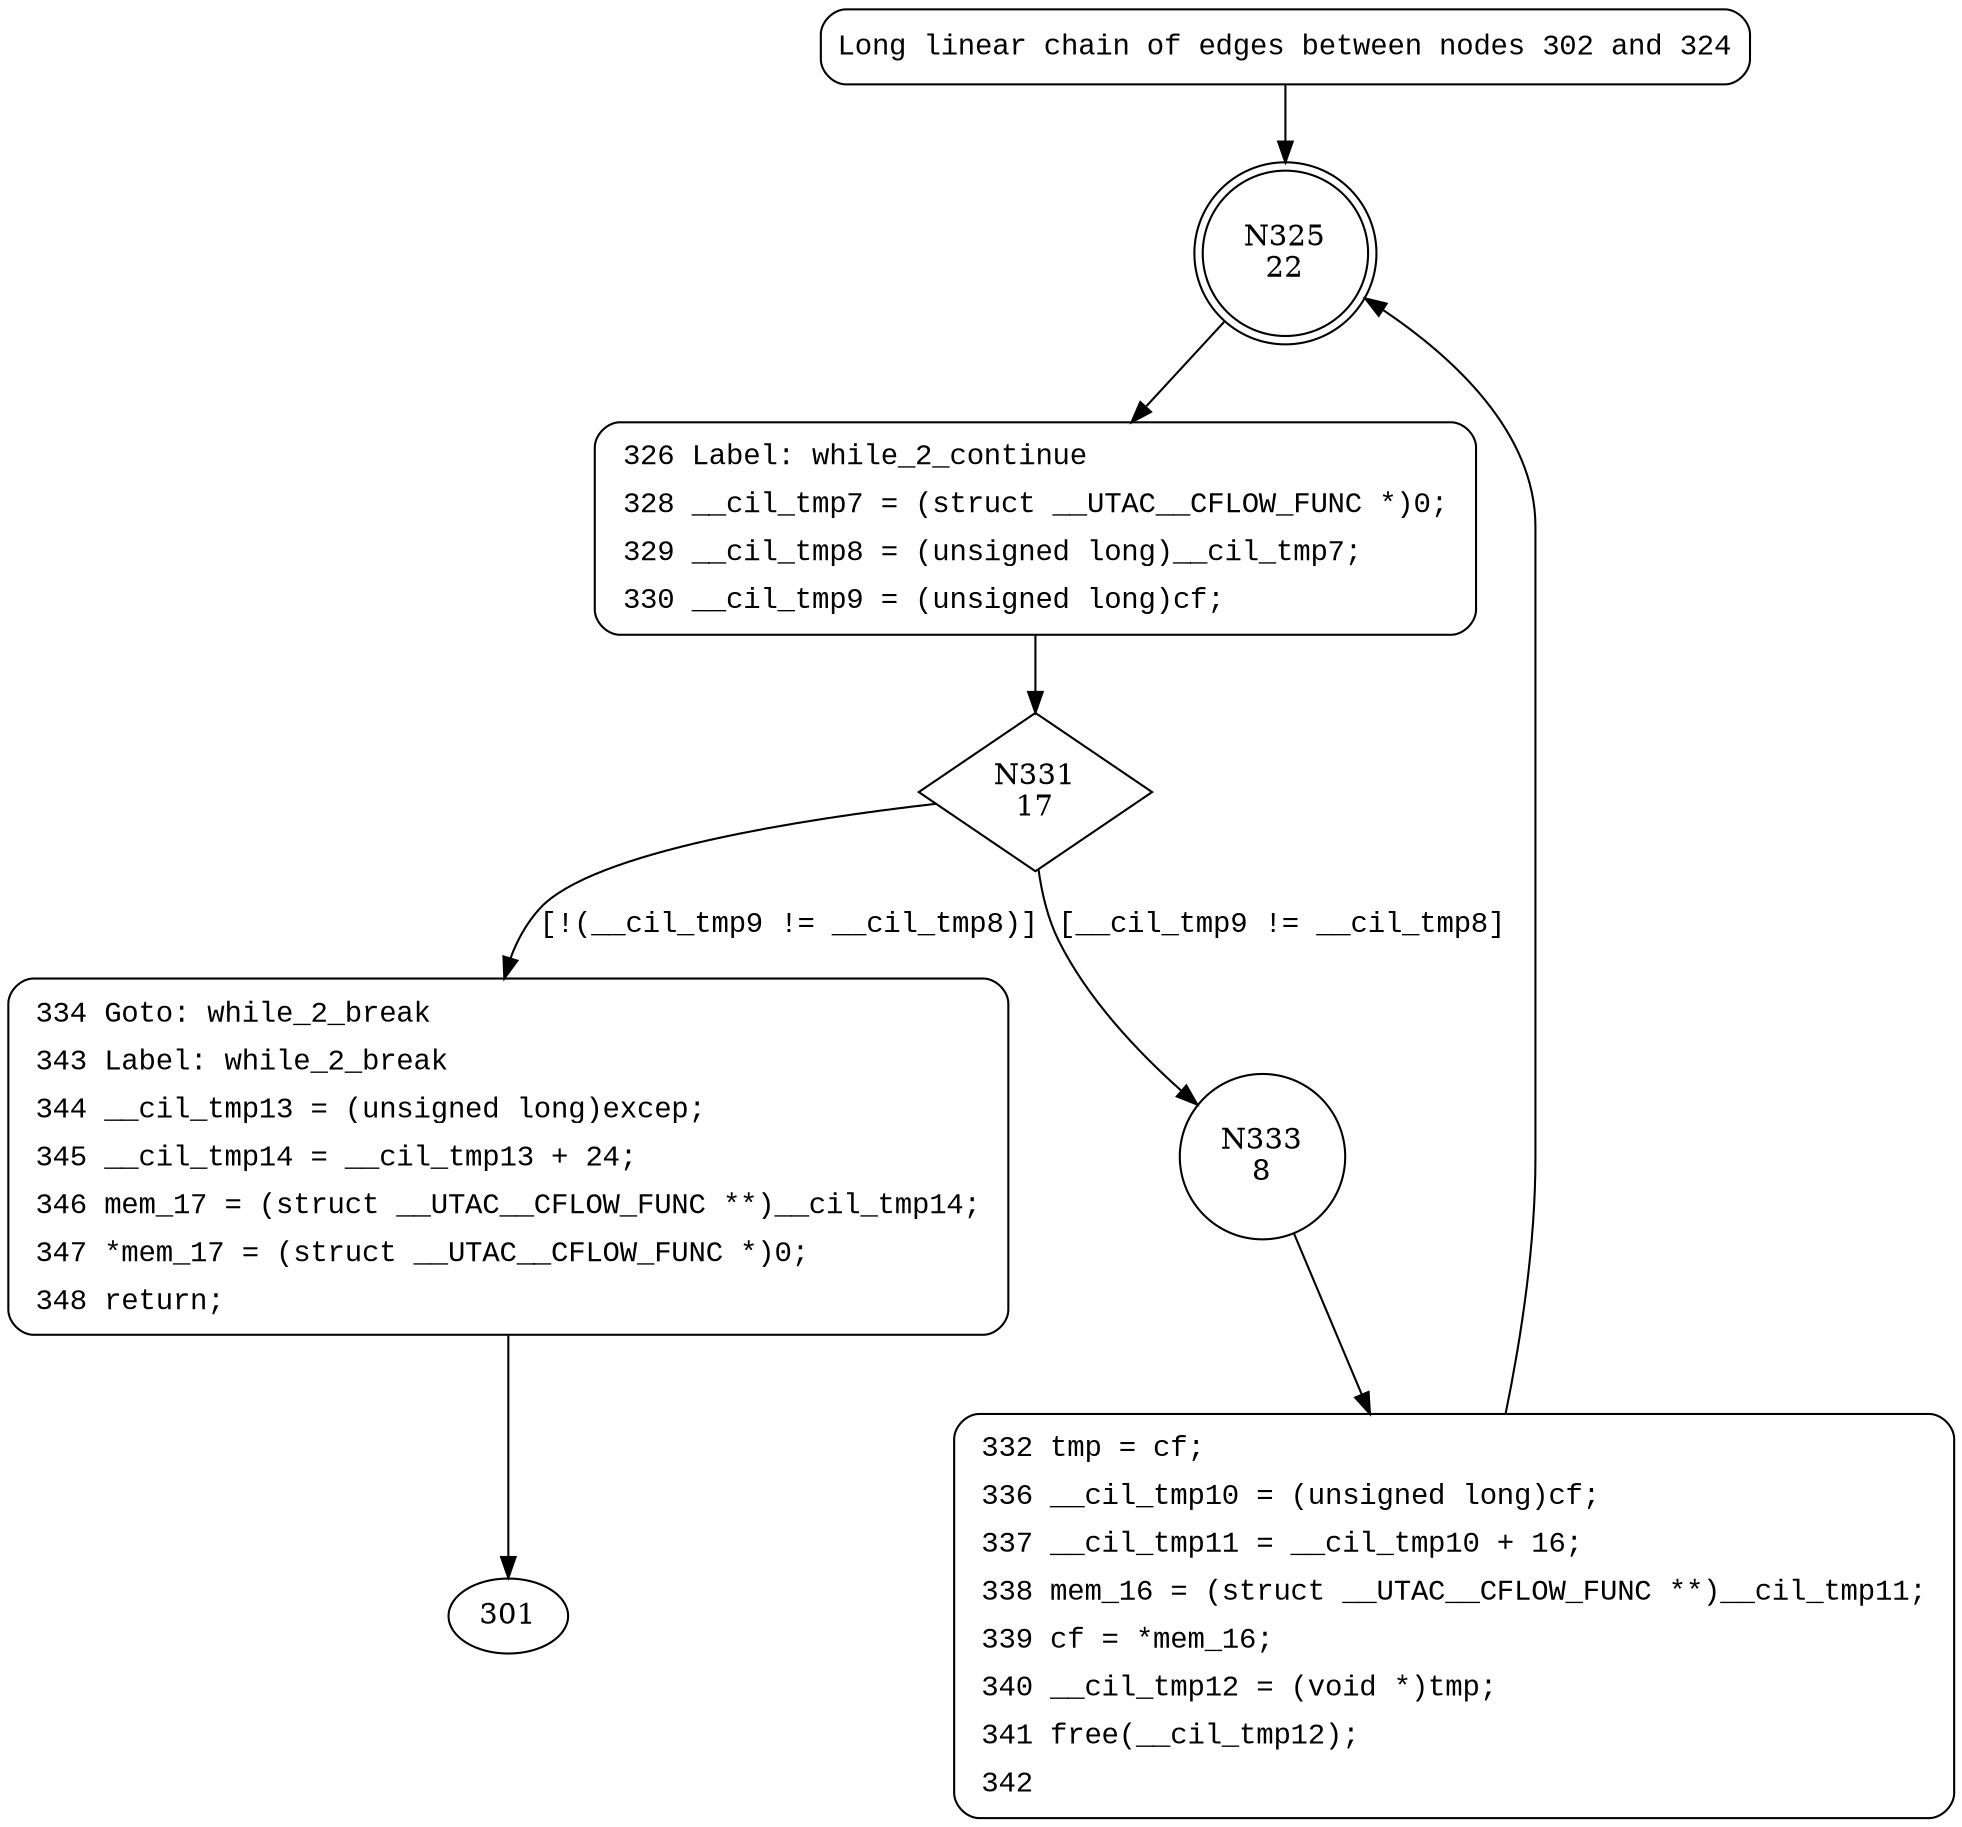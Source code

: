 digraph __utac__exception__cf_handler_free {
325 [shape="doublecircle" label="N325\n22"]
326 [shape="circle" label="N326\n21"]
331 [shape="diamond" label="N331\n17"]
333 [shape="circle" label="N333\n8"]
334 [shape="circle" label="N334\n16"]
332 [shape="circle" label="N332\n7"]
302 [style="filled,bold" penwidth="1" fillcolor="white" fontname="Courier New" shape="Mrecord" label="Long linear chain of edges between nodes 302 and 324"]
302 -> 325[label=""]
326 [style="filled,bold" penwidth="1" fillcolor="white" fontname="Courier New" shape="Mrecord" label=<<table border="0" cellborder="0" cellpadding="3" bgcolor="white"><tr><td align="right">326</td><td align="left">Label: while_2_continue</td></tr><tr><td align="right">328</td><td align="left">__cil_tmp7 = (struct __UTAC__CFLOW_FUNC *)0;</td></tr><tr><td align="right">329</td><td align="left">__cil_tmp8 = (unsigned long)__cil_tmp7;</td></tr><tr><td align="right">330</td><td align="left">__cil_tmp9 = (unsigned long)cf;</td></tr></table>>]
326 -> 331[label=""]
334 [style="filled,bold" penwidth="1" fillcolor="white" fontname="Courier New" shape="Mrecord" label=<<table border="0" cellborder="0" cellpadding="3" bgcolor="white"><tr><td align="right">334</td><td align="left">Goto: while_2_break</td></tr><tr><td align="right">343</td><td align="left">Label: while_2_break</td></tr><tr><td align="right">344</td><td align="left">__cil_tmp13 = (unsigned long)excep;</td></tr><tr><td align="right">345</td><td align="left">__cil_tmp14 = __cil_tmp13 + 24;</td></tr><tr><td align="right">346</td><td align="left">mem_17 = (struct __UTAC__CFLOW_FUNC **)__cil_tmp14;</td></tr><tr><td align="right">347</td><td align="left">*mem_17 = (struct __UTAC__CFLOW_FUNC *)0;</td></tr><tr><td align="right">348</td><td align="left">return;</td></tr></table>>]
334 -> 301[label=""]
332 [style="filled,bold" penwidth="1" fillcolor="white" fontname="Courier New" shape="Mrecord" label=<<table border="0" cellborder="0" cellpadding="3" bgcolor="white"><tr><td align="right">332</td><td align="left">tmp = cf;</td></tr><tr><td align="right">336</td><td align="left">__cil_tmp10 = (unsigned long)cf;</td></tr><tr><td align="right">337</td><td align="left">__cil_tmp11 = __cil_tmp10 + 16;</td></tr><tr><td align="right">338</td><td align="left">mem_16 = (struct __UTAC__CFLOW_FUNC **)__cil_tmp11;</td></tr><tr><td align="right">339</td><td align="left">cf = *mem_16;</td></tr><tr><td align="right">340</td><td align="left">__cil_tmp12 = (void *)tmp;</td></tr><tr><td align="right">341</td><td align="left">free(__cil_tmp12);</td></tr><tr><td align="right">342</td><td align="left"></td></tr></table>>]
332 -> 325[label=""]
325 -> 326 [label="" fontname="Courier New"]
331 -> 333 [label="[__cil_tmp9 != __cil_tmp8]" fontname="Courier New"]
331 -> 334 [label="[!(__cil_tmp9 != __cil_tmp8)]" fontname="Courier New"]
333 -> 332 [label="" fontname="Courier New"]
}
